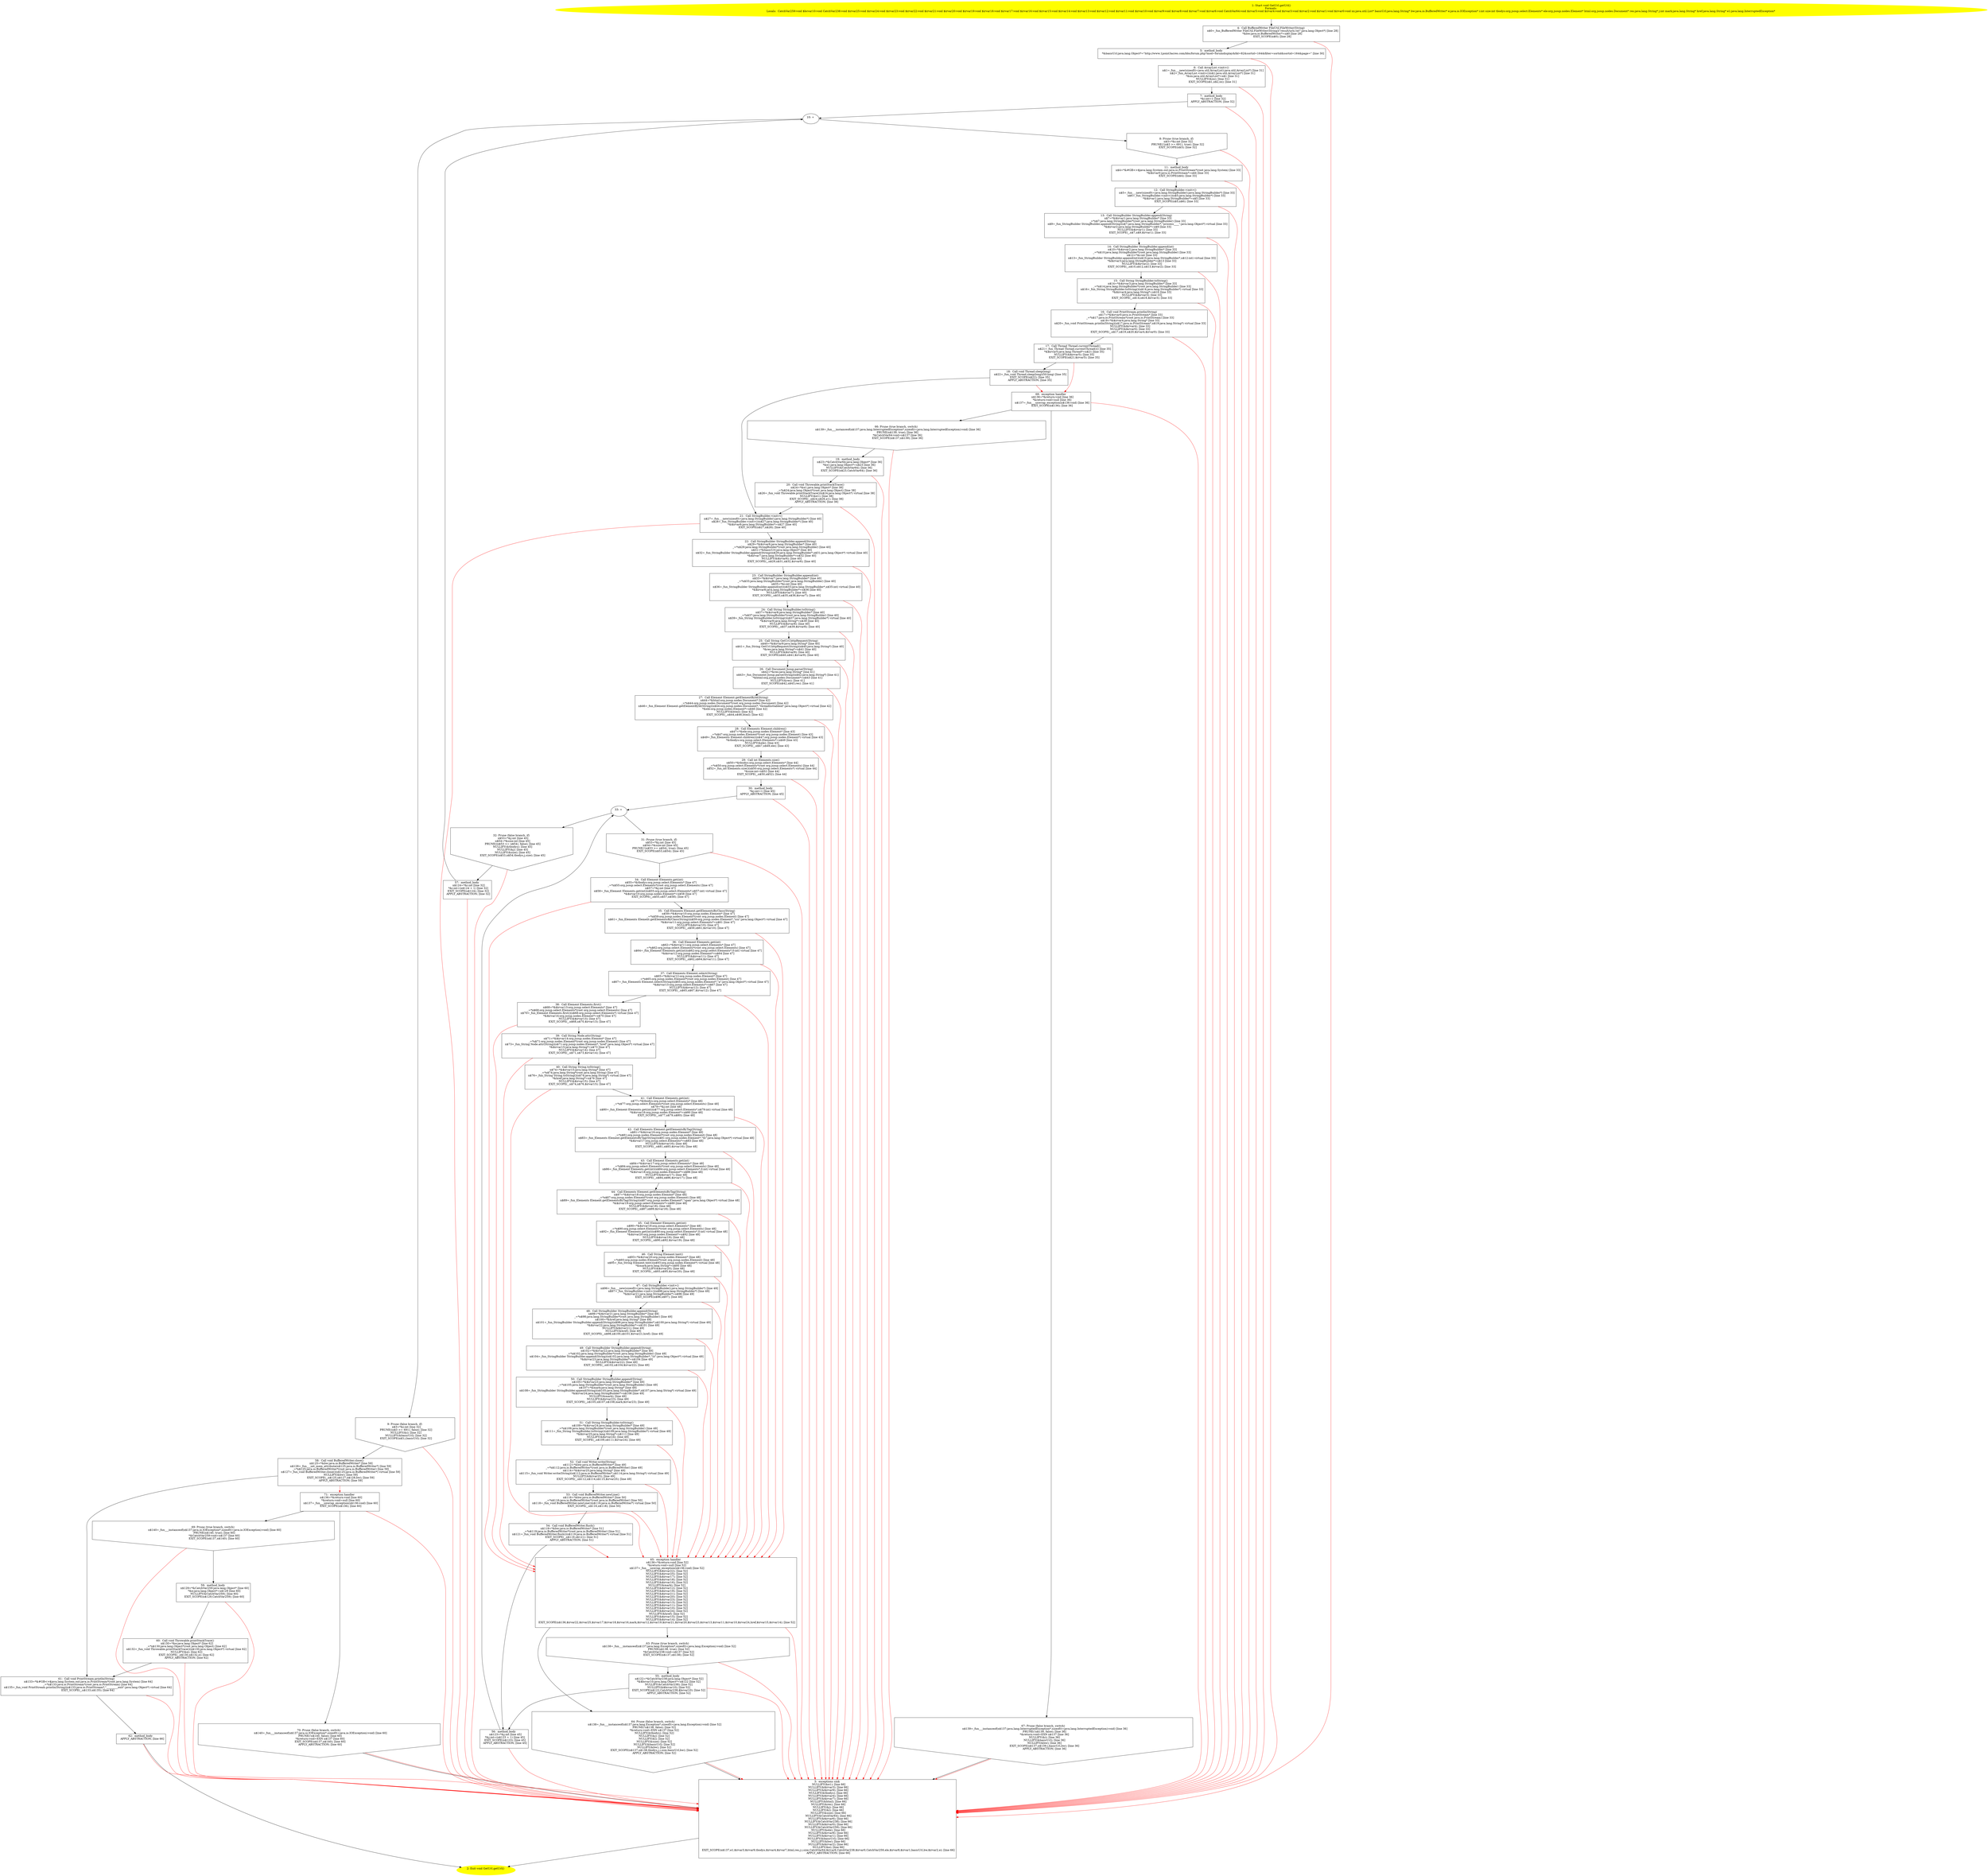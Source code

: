 /* @generated */
digraph cfg {
"com.dulishuo.yimusanfendi.offer.GetUrl.getUrl():void.4a9947da09e1de0d7b6193575710cdae_1" [label="1: Start void GetUrl.getUrl()\nFormals: \nLocals:  CatchVar259:void $bcvar10:void CatchVar238:void $irvar25:void $irvar24:void $irvar23:void $irvar22:void $irvar21:void $irvar20:void $irvar19:void $irvar18:void $irvar17:void $irvar16:void $irvar15:void $irvar14:void $irvar13:void $irvar12:void $irvar11:void $irvar10:void $irvar9:void $irvar8:void $irvar7:void $irvar6:void CatchVar64:void $irvar5:void $irvar4:void $irvar3:void $irvar2:void $irvar1:void $irvar0:void xx:java.util.List* basicUrl:java.lang.String* bw:java.io.BufferedWriter* e:java.io.IOException* i:int size:int tbodys:org.jsoup.select.Elements* ele:org.jsoup.nodes.Element* html:org.jsoup.nodes.Document* res:java.lang.String* j:int mark:java.lang.String* href:java.lang.String* e1:java.lang.InterruptedException* \n  " color=yellow style=filled]
	

	 "com.dulishuo.yimusanfendi.offer.GetUrl.getUrl():void.4a9947da09e1de0d7b6193575710cdae_1" -> "com.dulishuo.yimusanfendi.offer.GetUrl.getUrl():void.4a9947da09e1de0d7b6193575710cdae_4" ;
"com.dulishuo.yimusanfendi.offer.GetUrl.getUrl():void.4a9947da09e1de0d7b6193575710cdae_2" [label="2: Exit void GetUrl.getUrl() \n  " color=yellow style=filled]
	

"com.dulishuo.yimusanfendi.offer.GetUrl.getUrl():void.4a9947da09e1de0d7b6193575710cdae_3" [label="3:  exceptions sink \n   NULLIFY(&e1); [line 66]\n  NULLIFY(&$irvar3); [line 66]\n  NULLIFY(&$irvar9); [line 66]\n  NULLIFY(&tbodys); [line 66]\n  NULLIFY(&$irvar4); [line 66]\n  NULLIFY(&$irvar7); [line 66]\n  NULLIFY(&html); [line 66]\n  NULLIFY(&res); [line 66]\n  NULLIFY(&j); [line 66]\n  NULLIFY(&i); [line 66]\n  NULLIFY(&size); [line 66]\n  NULLIFY(&CatchVar64); [line 66]\n  NULLIFY(&$irvar6); [line 66]\n  NULLIFY(&CatchVar238); [line 66]\n  NULLIFY(&$irvar0); [line 66]\n  NULLIFY(&CatchVar259); [line 66]\n  NULLIFY(&ele); [line 66]\n  NULLIFY(&$irvar8); [line 66]\n  NULLIFY(&$irvar1); [line 66]\n  NULLIFY(&basicUrl); [line 66]\n  NULLIFY(&bw); [line 66]\n  NULLIFY(&$irvar2); [line 66]\n  NULLIFY(&e); [line 66]\n  EXIT_SCOPE(n$137,e1,$irvar3,$irvar9,tbodys,$irvar4,$irvar7,html,res,j,i,size,CatchVar64,$irvar6,CatchVar238,$irvar0,CatchVar259,ele,$irvar8,$irvar1,basicUrl,bw,$irvar2,e); [line 66]\n  APPLY_ABSTRACTION; [line 66]\n " shape="box"]
	

	 "com.dulishuo.yimusanfendi.offer.GetUrl.getUrl():void.4a9947da09e1de0d7b6193575710cdae_3" -> "com.dulishuo.yimusanfendi.offer.GetUrl.getUrl():void.4a9947da09e1de0d7b6193575710cdae_2" ;
"com.dulishuo.yimusanfendi.offer.GetUrl.getUrl():void.4a9947da09e1de0d7b6193575710cdae_4" [label="4:  Call BufferedWriter FileUtil.FileWriter(String) \n   n$0=_fun_BufferedWriter FileUtil.FileWriter(String)(\"result/urls.txt\":java.lang.Object*) [line 28]\n  *&bw:java.io.BufferedWriter*=n$0 [line 28]\n  EXIT_SCOPE(n$0); [line 28]\n " shape="box"]
	

	 "com.dulishuo.yimusanfendi.offer.GetUrl.getUrl():void.4a9947da09e1de0d7b6193575710cdae_4" -> "com.dulishuo.yimusanfendi.offer.GetUrl.getUrl():void.4a9947da09e1de0d7b6193575710cdae_5" ;
	 "com.dulishuo.yimusanfendi.offer.GetUrl.getUrl():void.4a9947da09e1de0d7b6193575710cdae_4" -> "com.dulishuo.yimusanfendi.offer.GetUrl.getUrl():void.4a9947da09e1de0d7b6193575710cdae_3" [color="red" ];
"com.dulishuo.yimusanfendi.offer.GetUrl.getUrl():void.4a9947da09e1de0d7b6193575710cdae_5" [label="5:  method_body \n   *&basicUrl:java.lang.Object*=\"http://www.1point3acres.com/bbs/forum.php?mod=forumdisplay&fid=82&sortid=164&filter=sortid&sortid=164&page=\" [line 30]\n " shape="box"]
	

	 "com.dulishuo.yimusanfendi.offer.GetUrl.getUrl():void.4a9947da09e1de0d7b6193575710cdae_5" -> "com.dulishuo.yimusanfendi.offer.GetUrl.getUrl():void.4a9947da09e1de0d7b6193575710cdae_6" ;
	 "com.dulishuo.yimusanfendi.offer.GetUrl.getUrl():void.4a9947da09e1de0d7b6193575710cdae_5" -> "com.dulishuo.yimusanfendi.offer.GetUrl.getUrl():void.4a9947da09e1de0d7b6193575710cdae_3" [color="red" ];
"com.dulishuo.yimusanfendi.offer.GetUrl.getUrl():void.4a9947da09e1de0d7b6193575710cdae_6" [label="6:  Call ArrayList.<init>() \n   n$1=_fun___new(sizeof(t=java.util.ArrayList):java.util.ArrayList*) [line 31]\n  n$2=_fun_ArrayList.<init>()(n$1:java.util.ArrayList*) [line 31]\n  *&xx:java.util.ArrayList*=n$1 [line 31]\n  NULLIFY(&xx); [line 31]\n  EXIT_SCOPE(n$1,n$2,xx); [line 31]\n " shape="box"]
	

	 "com.dulishuo.yimusanfendi.offer.GetUrl.getUrl():void.4a9947da09e1de0d7b6193575710cdae_6" -> "com.dulishuo.yimusanfendi.offer.GetUrl.getUrl():void.4a9947da09e1de0d7b6193575710cdae_7" ;
	 "com.dulishuo.yimusanfendi.offer.GetUrl.getUrl():void.4a9947da09e1de0d7b6193575710cdae_6" -> "com.dulishuo.yimusanfendi.offer.GetUrl.getUrl():void.4a9947da09e1de0d7b6193575710cdae_3" [color="red" ];
"com.dulishuo.yimusanfendi.offer.GetUrl.getUrl():void.4a9947da09e1de0d7b6193575710cdae_7" [label="7:  method_body \n   *&i:int=1 [line 32]\n  APPLY_ABSTRACTION; [line 32]\n " shape="box"]
	

	 "com.dulishuo.yimusanfendi.offer.GetUrl.getUrl():void.4a9947da09e1de0d7b6193575710cdae_7" -> "com.dulishuo.yimusanfendi.offer.GetUrl.getUrl():void.4a9947da09e1de0d7b6193575710cdae_10" ;
	 "com.dulishuo.yimusanfendi.offer.GetUrl.getUrl():void.4a9947da09e1de0d7b6193575710cdae_7" -> "com.dulishuo.yimusanfendi.offer.GetUrl.getUrl():void.4a9947da09e1de0d7b6193575710cdae_3" [color="red" ];
"com.dulishuo.yimusanfendi.offer.GetUrl.getUrl():void.4a9947da09e1de0d7b6193575710cdae_8" [label="8: Prune (true branch, if) \n   n$3=*&i:int [line 32]\n  PRUNE(!(n$3 >= 691), true); [line 32]\n  EXIT_SCOPE(n$3); [line 32]\n " shape="invhouse"]
	

	 "com.dulishuo.yimusanfendi.offer.GetUrl.getUrl():void.4a9947da09e1de0d7b6193575710cdae_8" -> "com.dulishuo.yimusanfendi.offer.GetUrl.getUrl():void.4a9947da09e1de0d7b6193575710cdae_11" ;
	 "com.dulishuo.yimusanfendi.offer.GetUrl.getUrl():void.4a9947da09e1de0d7b6193575710cdae_8" -> "com.dulishuo.yimusanfendi.offer.GetUrl.getUrl():void.4a9947da09e1de0d7b6193575710cdae_3" [color="red" ];
"com.dulishuo.yimusanfendi.offer.GetUrl.getUrl():void.4a9947da09e1de0d7b6193575710cdae_9" [label="9: Prune (false branch, if) \n   n$3=*&i:int [line 32]\n  PRUNE((n$3 >= 691), false); [line 32]\n  NULLIFY(&i); [line 32]\n  NULLIFY(&basicUrl); [line 32]\n  EXIT_SCOPE(n$3,i,basicUrl); [line 32]\n " shape="invhouse"]
	

	 "com.dulishuo.yimusanfendi.offer.GetUrl.getUrl():void.4a9947da09e1de0d7b6193575710cdae_9" -> "com.dulishuo.yimusanfendi.offer.GetUrl.getUrl():void.4a9947da09e1de0d7b6193575710cdae_58" ;
	 "com.dulishuo.yimusanfendi.offer.GetUrl.getUrl():void.4a9947da09e1de0d7b6193575710cdae_9" -> "com.dulishuo.yimusanfendi.offer.GetUrl.getUrl():void.4a9947da09e1de0d7b6193575710cdae_3" [color="red" ];
"com.dulishuo.yimusanfendi.offer.GetUrl.getUrl():void.4a9947da09e1de0d7b6193575710cdae_10" [label="10: + \n  " ]
	

	 "com.dulishuo.yimusanfendi.offer.GetUrl.getUrl():void.4a9947da09e1de0d7b6193575710cdae_10" -> "com.dulishuo.yimusanfendi.offer.GetUrl.getUrl():void.4a9947da09e1de0d7b6193575710cdae_8" ;
	 "com.dulishuo.yimusanfendi.offer.GetUrl.getUrl():void.4a9947da09e1de0d7b6193575710cdae_10" -> "com.dulishuo.yimusanfendi.offer.GetUrl.getUrl():void.4a9947da09e1de0d7b6193575710cdae_9" ;
"com.dulishuo.yimusanfendi.offer.GetUrl.getUrl():void.4a9947da09e1de0d7b6193575710cdae_11" [label="11:  method_body \n   n$4=*&#GB<>$java.lang.System.out:java.io.PrintStream*(root java.lang.System) [line 33]\n  *&$irvar0:java.io.PrintStream*=n$4 [line 33]\n  EXIT_SCOPE(n$4); [line 33]\n " shape="box"]
	

	 "com.dulishuo.yimusanfendi.offer.GetUrl.getUrl():void.4a9947da09e1de0d7b6193575710cdae_11" -> "com.dulishuo.yimusanfendi.offer.GetUrl.getUrl():void.4a9947da09e1de0d7b6193575710cdae_12" ;
	 "com.dulishuo.yimusanfendi.offer.GetUrl.getUrl():void.4a9947da09e1de0d7b6193575710cdae_11" -> "com.dulishuo.yimusanfendi.offer.GetUrl.getUrl():void.4a9947da09e1de0d7b6193575710cdae_3" [color="red" ];
"com.dulishuo.yimusanfendi.offer.GetUrl.getUrl():void.4a9947da09e1de0d7b6193575710cdae_12" [label="12:  Call StringBuilder.<init>() \n   n$5=_fun___new(sizeof(t=java.lang.StringBuilder):java.lang.StringBuilder*) [line 33]\n  n$6=_fun_StringBuilder.<init>()(n$5:java.lang.StringBuilder*) [line 33]\n  *&$irvar1:java.lang.StringBuilder*=n$5 [line 33]\n  EXIT_SCOPE(n$5,n$6); [line 33]\n " shape="box"]
	

	 "com.dulishuo.yimusanfendi.offer.GetUrl.getUrl():void.4a9947da09e1de0d7b6193575710cdae_12" -> "com.dulishuo.yimusanfendi.offer.GetUrl.getUrl():void.4a9947da09e1de0d7b6193575710cdae_13" ;
	 "com.dulishuo.yimusanfendi.offer.GetUrl.getUrl():void.4a9947da09e1de0d7b6193575710cdae_12" -> "com.dulishuo.yimusanfendi.offer.GetUrl.getUrl():void.4a9947da09e1de0d7b6193575710cdae_3" [color="red" ];
"com.dulishuo.yimusanfendi.offer.GetUrl.getUrl():void.4a9947da09e1de0d7b6193575710cdae_13" [label="13:  Call StringBuilder StringBuilder.append(String) \n   n$7=*&$irvar1:java.lang.StringBuilder* [line 33]\n  _=*n$7:java.lang.StringBuilder*(root java.lang.StringBuilder) [line 33]\n  n$9=_fun_StringBuilder StringBuilder.append(String)(n$7:java.lang.StringBuilder*,\"process____\":java.lang.Object*) virtual [line 33]\n  *&$irvar2:java.lang.StringBuilder*=n$9 [line 33]\n  NULLIFY(&$irvar1); [line 33]\n  EXIT_SCOPE(_,n$7,n$9,$irvar1); [line 33]\n " shape="box"]
	

	 "com.dulishuo.yimusanfendi.offer.GetUrl.getUrl():void.4a9947da09e1de0d7b6193575710cdae_13" -> "com.dulishuo.yimusanfendi.offer.GetUrl.getUrl():void.4a9947da09e1de0d7b6193575710cdae_14" ;
	 "com.dulishuo.yimusanfendi.offer.GetUrl.getUrl():void.4a9947da09e1de0d7b6193575710cdae_13" -> "com.dulishuo.yimusanfendi.offer.GetUrl.getUrl():void.4a9947da09e1de0d7b6193575710cdae_3" [color="red" ];
"com.dulishuo.yimusanfendi.offer.GetUrl.getUrl():void.4a9947da09e1de0d7b6193575710cdae_14" [label="14:  Call StringBuilder StringBuilder.append(int) \n   n$10=*&$irvar2:java.lang.StringBuilder* [line 33]\n  _=*n$10:java.lang.StringBuilder*(root java.lang.StringBuilder) [line 33]\n  n$12=*&i:int [line 33]\n  n$13=_fun_StringBuilder StringBuilder.append(int)(n$10:java.lang.StringBuilder*,n$12:int) virtual [line 33]\n  *&$irvar3:java.lang.StringBuilder*=n$13 [line 33]\n  NULLIFY(&$irvar2); [line 33]\n  EXIT_SCOPE(_,n$10,n$12,n$13,$irvar2); [line 33]\n " shape="box"]
	

	 "com.dulishuo.yimusanfendi.offer.GetUrl.getUrl():void.4a9947da09e1de0d7b6193575710cdae_14" -> "com.dulishuo.yimusanfendi.offer.GetUrl.getUrl():void.4a9947da09e1de0d7b6193575710cdae_15" ;
	 "com.dulishuo.yimusanfendi.offer.GetUrl.getUrl():void.4a9947da09e1de0d7b6193575710cdae_14" -> "com.dulishuo.yimusanfendi.offer.GetUrl.getUrl():void.4a9947da09e1de0d7b6193575710cdae_3" [color="red" ];
"com.dulishuo.yimusanfendi.offer.GetUrl.getUrl():void.4a9947da09e1de0d7b6193575710cdae_15" [label="15:  Call String StringBuilder.toString() \n   n$14=*&$irvar3:java.lang.StringBuilder* [line 33]\n  _=*n$14:java.lang.StringBuilder*(root java.lang.StringBuilder) [line 33]\n  n$16=_fun_String StringBuilder.toString()(n$14:java.lang.StringBuilder*) virtual [line 33]\n  *&$irvar4:java.lang.String*=n$16 [line 33]\n  NULLIFY(&$irvar3); [line 33]\n  EXIT_SCOPE(_,n$14,n$16,$irvar3); [line 33]\n " shape="box"]
	

	 "com.dulishuo.yimusanfendi.offer.GetUrl.getUrl():void.4a9947da09e1de0d7b6193575710cdae_15" -> "com.dulishuo.yimusanfendi.offer.GetUrl.getUrl():void.4a9947da09e1de0d7b6193575710cdae_16" ;
	 "com.dulishuo.yimusanfendi.offer.GetUrl.getUrl():void.4a9947da09e1de0d7b6193575710cdae_15" -> "com.dulishuo.yimusanfendi.offer.GetUrl.getUrl():void.4a9947da09e1de0d7b6193575710cdae_3" [color="red" ];
"com.dulishuo.yimusanfendi.offer.GetUrl.getUrl():void.4a9947da09e1de0d7b6193575710cdae_16" [label="16:  Call void PrintStream.println(String) \n   n$17=*&$irvar0:java.io.PrintStream* [line 33]\n  _=*n$17:java.io.PrintStream*(root java.io.PrintStream) [line 33]\n  n$19=*&$irvar4:java.lang.String* [line 33]\n  n$20=_fun_void PrintStream.println(String)(n$17:java.io.PrintStream*,n$19:java.lang.String*) virtual [line 33]\n  NULLIFY(&$irvar4); [line 33]\n  NULLIFY(&$irvar0); [line 33]\n  EXIT_SCOPE(_,n$17,n$19,n$20,$irvar4,$irvar0); [line 33]\n " shape="box"]
	

	 "com.dulishuo.yimusanfendi.offer.GetUrl.getUrl():void.4a9947da09e1de0d7b6193575710cdae_16" -> "com.dulishuo.yimusanfendi.offer.GetUrl.getUrl():void.4a9947da09e1de0d7b6193575710cdae_17" ;
	 "com.dulishuo.yimusanfendi.offer.GetUrl.getUrl():void.4a9947da09e1de0d7b6193575710cdae_16" -> "com.dulishuo.yimusanfendi.offer.GetUrl.getUrl():void.4a9947da09e1de0d7b6193575710cdae_3" [color="red" ];
"com.dulishuo.yimusanfendi.offer.GetUrl.getUrl():void.4a9947da09e1de0d7b6193575710cdae_17" [label="17:  Call Thread Thread.currentThread() \n   n$21=_fun_Thread Thread.currentThread()() [line 35]\n  *&$irvar5:java.lang.Thread*=n$21 [line 35]\n  NULLIFY(&$irvar5); [line 35]\n  EXIT_SCOPE(n$21,$irvar5); [line 35]\n " shape="box"]
	

	 "com.dulishuo.yimusanfendi.offer.GetUrl.getUrl():void.4a9947da09e1de0d7b6193575710cdae_17" -> "com.dulishuo.yimusanfendi.offer.GetUrl.getUrl():void.4a9947da09e1de0d7b6193575710cdae_18" ;
	 "com.dulishuo.yimusanfendi.offer.GetUrl.getUrl():void.4a9947da09e1de0d7b6193575710cdae_17" -> "com.dulishuo.yimusanfendi.offer.GetUrl.getUrl():void.4a9947da09e1de0d7b6193575710cdae_68" [color="red" ];
"com.dulishuo.yimusanfendi.offer.GetUrl.getUrl():void.4a9947da09e1de0d7b6193575710cdae_18" [label="18:  Call void Thread.sleep(long) \n   n$22=_fun_void Thread.sleep(long)(50:long) [line 35]\n  EXIT_SCOPE(n$22); [line 35]\n  APPLY_ABSTRACTION; [line 35]\n " shape="box"]
	

	 "com.dulishuo.yimusanfendi.offer.GetUrl.getUrl():void.4a9947da09e1de0d7b6193575710cdae_18" -> "com.dulishuo.yimusanfendi.offer.GetUrl.getUrl():void.4a9947da09e1de0d7b6193575710cdae_21" ;
	 "com.dulishuo.yimusanfendi.offer.GetUrl.getUrl():void.4a9947da09e1de0d7b6193575710cdae_18" -> "com.dulishuo.yimusanfendi.offer.GetUrl.getUrl():void.4a9947da09e1de0d7b6193575710cdae_68" [color="red" ];
"com.dulishuo.yimusanfendi.offer.GetUrl.getUrl():void.4a9947da09e1de0d7b6193575710cdae_19" [label="19:  method_body \n   n$23=*&CatchVar64:java.lang.Object* [line 36]\n  *&e1:java.lang.Object*=n$23 [line 36]\n  NULLIFY(&CatchVar64); [line 36]\n  EXIT_SCOPE(n$23,CatchVar64); [line 36]\n " shape="box"]
	

	 "com.dulishuo.yimusanfendi.offer.GetUrl.getUrl():void.4a9947da09e1de0d7b6193575710cdae_19" -> "com.dulishuo.yimusanfendi.offer.GetUrl.getUrl():void.4a9947da09e1de0d7b6193575710cdae_20" ;
	 "com.dulishuo.yimusanfendi.offer.GetUrl.getUrl():void.4a9947da09e1de0d7b6193575710cdae_19" -> "com.dulishuo.yimusanfendi.offer.GetUrl.getUrl():void.4a9947da09e1de0d7b6193575710cdae_3" [color="red" ];
"com.dulishuo.yimusanfendi.offer.GetUrl.getUrl():void.4a9947da09e1de0d7b6193575710cdae_20" [label="20:  Call void Throwable.printStackTrace() \n   n$24=*&e1:java.lang.Object* [line 38]\n  _=*n$24:java.lang.Object*(root java.lang.Object) [line 38]\n  n$26=_fun_void Throwable.printStackTrace()(n$24:java.lang.Object*) virtual [line 38]\n  NULLIFY(&e1); [line 38]\n  EXIT_SCOPE(_,n$24,n$26,e1); [line 38]\n  APPLY_ABSTRACTION; [line 38]\n " shape="box"]
	

	 "com.dulishuo.yimusanfendi.offer.GetUrl.getUrl():void.4a9947da09e1de0d7b6193575710cdae_20" -> "com.dulishuo.yimusanfendi.offer.GetUrl.getUrl():void.4a9947da09e1de0d7b6193575710cdae_21" ;
	 "com.dulishuo.yimusanfendi.offer.GetUrl.getUrl():void.4a9947da09e1de0d7b6193575710cdae_20" -> "com.dulishuo.yimusanfendi.offer.GetUrl.getUrl():void.4a9947da09e1de0d7b6193575710cdae_3" [color="red" ];
"com.dulishuo.yimusanfendi.offer.GetUrl.getUrl():void.4a9947da09e1de0d7b6193575710cdae_21" [label="21:  Call StringBuilder.<init>() \n   n$27=_fun___new(sizeof(t=java.lang.StringBuilder):java.lang.StringBuilder*) [line 40]\n  n$28=_fun_StringBuilder.<init>()(n$27:java.lang.StringBuilder*) [line 40]\n  *&$irvar6:java.lang.StringBuilder*=n$27 [line 40]\n  EXIT_SCOPE(n$27,n$28); [line 40]\n " shape="box"]
	

	 "com.dulishuo.yimusanfendi.offer.GetUrl.getUrl():void.4a9947da09e1de0d7b6193575710cdae_21" -> "com.dulishuo.yimusanfendi.offer.GetUrl.getUrl():void.4a9947da09e1de0d7b6193575710cdae_22" ;
	 "com.dulishuo.yimusanfendi.offer.GetUrl.getUrl():void.4a9947da09e1de0d7b6193575710cdae_21" -> "com.dulishuo.yimusanfendi.offer.GetUrl.getUrl():void.4a9947da09e1de0d7b6193575710cdae_3" [color="red" ];
"com.dulishuo.yimusanfendi.offer.GetUrl.getUrl():void.4a9947da09e1de0d7b6193575710cdae_22" [label="22:  Call StringBuilder StringBuilder.append(String) \n   n$29=*&$irvar6:java.lang.StringBuilder* [line 40]\n  _=*n$29:java.lang.StringBuilder*(root java.lang.StringBuilder) [line 40]\n  n$31=*&basicUrl:java.lang.Object* [line 40]\n  n$32=_fun_StringBuilder StringBuilder.append(String)(n$29:java.lang.StringBuilder*,n$31:java.lang.Object*) virtual [line 40]\n  *&$irvar7:java.lang.StringBuilder*=n$32 [line 40]\n  NULLIFY(&$irvar6); [line 40]\n  EXIT_SCOPE(_,n$29,n$31,n$32,$irvar6); [line 40]\n " shape="box"]
	

	 "com.dulishuo.yimusanfendi.offer.GetUrl.getUrl():void.4a9947da09e1de0d7b6193575710cdae_22" -> "com.dulishuo.yimusanfendi.offer.GetUrl.getUrl():void.4a9947da09e1de0d7b6193575710cdae_23" ;
	 "com.dulishuo.yimusanfendi.offer.GetUrl.getUrl():void.4a9947da09e1de0d7b6193575710cdae_22" -> "com.dulishuo.yimusanfendi.offer.GetUrl.getUrl():void.4a9947da09e1de0d7b6193575710cdae_3" [color="red" ];
"com.dulishuo.yimusanfendi.offer.GetUrl.getUrl():void.4a9947da09e1de0d7b6193575710cdae_23" [label="23:  Call StringBuilder StringBuilder.append(int) \n   n$33=*&$irvar7:java.lang.StringBuilder* [line 40]\n  _=*n$33:java.lang.StringBuilder*(root java.lang.StringBuilder) [line 40]\n  n$35=*&i:int [line 40]\n  n$36=_fun_StringBuilder StringBuilder.append(int)(n$33:java.lang.StringBuilder*,n$35:int) virtual [line 40]\n  *&$irvar8:java.lang.StringBuilder*=n$36 [line 40]\n  NULLIFY(&$irvar7); [line 40]\n  EXIT_SCOPE(_,n$33,n$35,n$36,$irvar7); [line 40]\n " shape="box"]
	

	 "com.dulishuo.yimusanfendi.offer.GetUrl.getUrl():void.4a9947da09e1de0d7b6193575710cdae_23" -> "com.dulishuo.yimusanfendi.offer.GetUrl.getUrl():void.4a9947da09e1de0d7b6193575710cdae_24" ;
	 "com.dulishuo.yimusanfendi.offer.GetUrl.getUrl():void.4a9947da09e1de0d7b6193575710cdae_23" -> "com.dulishuo.yimusanfendi.offer.GetUrl.getUrl():void.4a9947da09e1de0d7b6193575710cdae_3" [color="red" ];
"com.dulishuo.yimusanfendi.offer.GetUrl.getUrl():void.4a9947da09e1de0d7b6193575710cdae_24" [label="24:  Call String StringBuilder.toString() \n   n$37=*&$irvar8:java.lang.StringBuilder* [line 40]\n  _=*n$37:java.lang.StringBuilder*(root java.lang.StringBuilder) [line 40]\n  n$39=_fun_String StringBuilder.toString()(n$37:java.lang.StringBuilder*) virtual [line 40]\n  *&$irvar9:java.lang.String*=n$39 [line 40]\n  NULLIFY(&$irvar8); [line 40]\n  EXIT_SCOPE(_,n$37,n$39,$irvar8); [line 40]\n " shape="box"]
	

	 "com.dulishuo.yimusanfendi.offer.GetUrl.getUrl():void.4a9947da09e1de0d7b6193575710cdae_24" -> "com.dulishuo.yimusanfendi.offer.GetUrl.getUrl():void.4a9947da09e1de0d7b6193575710cdae_25" ;
	 "com.dulishuo.yimusanfendi.offer.GetUrl.getUrl():void.4a9947da09e1de0d7b6193575710cdae_24" -> "com.dulishuo.yimusanfendi.offer.GetUrl.getUrl():void.4a9947da09e1de0d7b6193575710cdae_3" [color="red" ];
"com.dulishuo.yimusanfendi.offer.GetUrl.getUrl():void.4a9947da09e1de0d7b6193575710cdae_25" [label="25:  Call String GetUrl.httpRequest(String) \n   n$40=*&$irvar9:java.lang.String* [line 40]\n  n$41=_fun_String GetUrl.httpRequest(String)(n$40:java.lang.String*) [line 40]\n  *&res:java.lang.String*=n$41 [line 40]\n  NULLIFY(&$irvar9); [line 40]\n  EXIT_SCOPE(n$40,n$41,$irvar9); [line 40]\n " shape="box"]
	

	 "com.dulishuo.yimusanfendi.offer.GetUrl.getUrl():void.4a9947da09e1de0d7b6193575710cdae_25" -> "com.dulishuo.yimusanfendi.offer.GetUrl.getUrl():void.4a9947da09e1de0d7b6193575710cdae_26" ;
	 "com.dulishuo.yimusanfendi.offer.GetUrl.getUrl():void.4a9947da09e1de0d7b6193575710cdae_25" -> "com.dulishuo.yimusanfendi.offer.GetUrl.getUrl():void.4a9947da09e1de0d7b6193575710cdae_3" [color="red" ];
"com.dulishuo.yimusanfendi.offer.GetUrl.getUrl():void.4a9947da09e1de0d7b6193575710cdae_26" [label="26:  Call Document Jsoup.parse(String) \n   n$42=*&res:java.lang.String* [line 41]\n  n$43=_fun_Document Jsoup.parse(String)(n$42:java.lang.String*) [line 41]\n  *&html:org.jsoup.nodes.Document*=n$43 [line 41]\n  NULLIFY(&res); [line 41]\n  EXIT_SCOPE(n$42,n$43,res); [line 41]\n " shape="box"]
	

	 "com.dulishuo.yimusanfendi.offer.GetUrl.getUrl():void.4a9947da09e1de0d7b6193575710cdae_26" -> "com.dulishuo.yimusanfendi.offer.GetUrl.getUrl():void.4a9947da09e1de0d7b6193575710cdae_27" ;
	 "com.dulishuo.yimusanfendi.offer.GetUrl.getUrl():void.4a9947da09e1de0d7b6193575710cdae_26" -> "com.dulishuo.yimusanfendi.offer.GetUrl.getUrl():void.4a9947da09e1de0d7b6193575710cdae_3" [color="red" ];
"com.dulishuo.yimusanfendi.offer.GetUrl.getUrl():void.4a9947da09e1de0d7b6193575710cdae_27" [label="27:  Call Element Element.getElementById(String) \n   n$44=*&html:org.jsoup.nodes.Document* [line 42]\n  _=*n$44:org.jsoup.nodes.Document*(root org.jsoup.nodes.Document) [line 42]\n  n$46=_fun_Element Element.getElementById(String)(n$44:org.jsoup.nodes.Document*,\"threadlisttableid\":java.lang.Object*) virtual [line 42]\n  *&ele:org.jsoup.nodes.Element*=n$46 [line 42]\n  NULLIFY(&html); [line 42]\n  EXIT_SCOPE(_,n$44,n$46,html); [line 42]\n " shape="box"]
	

	 "com.dulishuo.yimusanfendi.offer.GetUrl.getUrl():void.4a9947da09e1de0d7b6193575710cdae_27" -> "com.dulishuo.yimusanfendi.offer.GetUrl.getUrl():void.4a9947da09e1de0d7b6193575710cdae_28" ;
	 "com.dulishuo.yimusanfendi.offer.GetUrl.getUrl():void.4a9947da09e1de0d7b6193575710cdae_27" -> "com.dulishuo.yimusanfendi.offer.GetUrl.getUrl():void.4a9947da09e1de0d7b6193575710cdae_3" [color="red" ];
"com.dulishuo.yimusanfendi.offer.GetUrl.getUrl():void.4a9947da09e1de0d7b6193575710cdae_28" [label="28:  Call Elements Element.children() \n   n$47=*&ele:org.jsoup.nodes.Element* [line 43]\n  _=*n$47:org.jsoup.nodes.Element*(root org.jsoup.nodes.Element) [line 43]\n  n$49=_fun_Elements Element.children()(n$47:org.jsoup.nodes.Element*) virtual [line 43]\n  *&tbodys:org.jsoup.select.Elements*=n$49 [line 43]\n  NULLIFY(&ele); [line 43]\n  EXIT_SCOPE(_,n$47,n$49,ele); [line 43]\n " shape="box"]
	

	 "com.dulishuo.yimusanfendi.offer.GetUrl.getUrl():void.4a9947da09e1de0d7b6193575710cdae_28" -> "com.dulishuo.yimusanfendi.offer.GetUrl.getUrl():void.4a9947da09e1de0d7b6193575710cdae_29" ;
	 "com.dulishuo.yimusanfendi.offer.GetUrl.getUrl():void.4a9947da09e1de0d7b6193575710cdae_28" -> "com.dulishuo.yimusanfendi.offer.GetUrl.getUrl():void.4a9947da09e1de0d7b6193575710cdae_3" [color="red" ];
"com.dulishuo.yimusanfendi.offer.GetUrl.getUrl():void.4a9947da09e1de0d7b6193575710cdae_29" [label="29:  Call int Elements.size() \n   n$50=*&tbodys:org.jsoup.select.Elements* [line 44]\n  _=*n$50:org.jsoup.select.Elements*(root org.jsoup.select.Elements) [line 44]\n  n$52=_fun_int Elements.size()(n$50:org.jsoup.select.Elements*) virtual [line 44]\n  *&size:int=n$52 [line 44]\n  EXIT_SCOPE(_,n$50,n$52); [line 44]\n " shape="box"]
	

	 "com.dulishuo.yimusanfendi.offer.GetUrl.getUrl():void.4a9947da09e1de0d7b6193575710cdae_29" -> "com.dulishuo.yimusanfendi.offer.GetUrl.getUrl():void.4a9947da09e1de0d7b6193575710cdae_30" ;
	 "com.dulishuo.yimusanfendi.offer.GetUrl.getUrl():void.4a9947da09e1de0d7b6193575710cdae_29" -> "com.dulishuo.yimusanfendi.offer.GetUrl.getUrl():void.4a9947da09e1de0d7b6193575710cdae_3" [color="red" ];
"com.dulishuo.yimusanfendi.offer.GetUrl.getUrl():void.4a9947da09e1de0d7b6193575710cdae_30" [label="30:  method_body \n   *&j:int=1 [line 45]\n  APPLY_ABSTRACTION; [line 45]\n " shape="box"]
	

	 "com.dulishuo.yimusanfendi.offer.GetUrl.getUrl():void.4a9947da09e1de0d7b6193575710cdae_30" -> "com.dulishuo.yimusanfendi.offer.GetUrl.getUrl():void.4a9947da09e1de0d7b6193575710cdae_33" ;
	 "com.dulishuo.yimusanfendi.offer.GetUrl.getUrl():void.4a9947da09e1de0d7b6193575710cdae_30" -> "com.dulishuo.yimusanfendi.offer.GetUrl.getUrl():void.4a9947da09e1de0d7b6193575710cdae_3" [color="red" ];
"com.dulishuo.yimusanfendi.offer.GetUrl.getUrl():void.4a9947da09e1de0d7b6193575710cdae_31" [label="31: Prune (true branch, if) \n   n$53=*&j:int [line 45]\n  n$54=*&size:int [line 45]\n  PRUNE(!(n$53 >= n$54), true); [line 45]\n  EXIT_SCOPE(n$53,n$54); [line 45]\n " shape="invhouse"]
	

	 "com.dulishuo.yimusanfendi.offer.GetUrl.getUrl():void.4a9947da09e1de0d7b6193575710cdae_31" -> "com.dulishuo.yimusanfendi.offer.GetUrl.getUrl():void.4a9947da09e1de0d7b6193575710cdae_34" ;
	 "com.dulishuo.yimusanfendi.offer.GetUrl.getUrl():void.4a9947da09e1de0d7b6193575710cdae_31" -> "com.dulishuo.yimusanfendi.offer.GetUrl.getUrl():void.4a9947da09e1de0d7b6193575710cdae_3" [color="red" ];
"com.dulishuo.yimusanfendi.offer.GetUrl.getUrl():void.4a9947da09e1de0d7b6193575710cdae_32" [label="32: Prune (false branch, if) \n   n$53=*&j:int [line 45]\n  n$54=*&size:int [line 45]\n  PRUNE((n$53 >= n$54), false); [line 45]\n  NULLIFY(&tbodys); [line 45]\n  NULLIFY(&j); [line 45]\n  NULLIFY(&size); [line 45]\n  EXIT_SCOPE(n$53,n$54,tbodys,j,size); [line 45]\n " shape="invhouse"]
	

	 "com.dulishuo.yimusanfendi.offer.GetUrl.getUrl():void.4a9947da09e1de0d7b6193575710cdae_32" -> "com.dulishuo.yimusanfendi.offer.GetUrl.getUrl():void.4a9947da09e1de0d7b6193575710cdae_57" ;
	 "com.dulishuo.yimusanfendi.offer.GetUrl.getUrl():void.4a9947da09e1de0d7b6193575710cdae_32" -> "com.dulishuo.yimusanfendi.offer.GetUrl.getUrl():void.4a9947da09e1de0d7b6193575710cdae_3" [color="red" ];
"com.dulishuo.yimusanfendi.offer.GetUrl.getUrl():void.4a9947da09e1de0d7b6193575710cdae_33" [label="33: + \n  " ]
	

	 "com.dulishuo.yimusanfendi.offer.GetUrl.getUrl():void.4a9947da09e1de0d7b6193575710cdae_33" -> "com.dulishuo.yimusanfendi.offer.GetUrl.getUrl():void.4a9947da09e1de0d7b6193575710cdae_31" ;
	 "com.dulishuo.yimusanfendi.offer.GetUrl.getUrl():void.4a9947da09e1de0d7b6193575710cdae_33" -> "com.dulishuo.yimusanfendi.offer.GetUrl.getUrl():void.4a9947da09e1de0d7b6193575710cdae_32" ;
"com.dulishuo.yimusanfendi.offer.GetUrl.getUrl():void.4a9947da09e1de0d7b6193575710cdae_34" [label="34:  Call Element Elements.get(int) \n   n$55=*&tbodys:org.jsoup.select.Elements* [line 47]\n  _=*n$55:org.jsoup.select.Elements*(root org.jsoup.select.Elements) [line 47]\n  n$57=*&j:int [line 47]\n  n$58=_fun_Element Elements.get(int)(n$55:org.jsoup.select.Elements*,n$57:int) virtual [line 47]\n  *&$irvar10:org.jsoup.nodes.Element*=n$58 [line 47]\n  EXIT_SCOPE(_,n$55,n$57,n$58); [line 47]\n " shape="box"]
	

	 "com.dulishuo.yimusanfendi.offer.GetUrl.getUrl():void.4a9947da09e1de0d7b6193575710cdae_34" -> "com.dulishuo.yimusanfendi.offer.GetUrl.getUrl():void.4a9947da09e1de0d7b6193575710cdae_35" ;
	 "com.dulishuo.yimusanfendi.offer.GetUrl.getUrl():void.4a9947da09e1de0d7b6193575710cdae_34" -> "com.dulishuo.yimusanfendi.offer.GetUrl.getUrl():void.4a9947da09e1de0d7b6193575710cdae_65" [color="red" ];
"com.dulishuo.yimusanfendi.offer.GetUrl.getUrl():void.4a9947da09e1de0d7b6193575710cdae_35" [label="35:  Call Elements Element.getElementsByClass(String) \n   n$59=*&$irvar10:org.jsoup.nodes.Element* [line 47]\n  _=*n$59:org.jsoup.nodes.Element*(root org.jsoup.nodes.Element) [line 47]\n  n$61=_fun_Elements Element.getElementsByClass(String)(n$59:org.jsoup.nodes.Element*,\"icn\":java.lang.Object*) virtual [line 47]\n  *&$irvar11:org.jsoup.select.Elements*=n$61 [line 47]\n  NULLIFY(&$irvar10); [line 47]\n  EXIT_SCOPE(_,n$59,n$61,$irvar10); [line 47]\n " shape="box"]
	

	 "com.dulishuo.yimusanfendi.offer.GetUrl.getUrl():void.4a9947da09e1de0d7b6193575710cdae_35" -> "com.dulishuo.yimusanfendi.offer.GetUrl.getUrl():void.4a9947da09e1de0d7b6193575710cdae_36" ;
	 "com.dulishuo.yimusanfendi.offer.GetUrl.getUrl():void.4a9947da09e1de0d7b6193575710cdae_35" -> "com.dulishuo.yimusanfendi.offer.GetUrl.getUrl():void.4a9947da09e1de0d7b6193575710cdae_65" [color="red" ];
"com.dulishuo.yimusanfendi.offer.GetUrl.getUrl():void.4a9947da09e1de0d7b6193575710cdae_36" [label="36:  Call Element Elements.get(int) \n   n$62=*&$irvar11:org.jsoup.select.Elements* [line 47]\n  _=*n$62:org.jsoup.select.Elements*(root org.jsoup.select.Elements) [line 47]\n  n$64=_fun_Element Elements.get(int)(n$62:org.jsoup.select.Elements*,0:int) virtual [line 47]\n  *&$irvar12:org.jsoup.nodes.Element*=n$64 [line 47]\n  NULLIFY(&$irvar11); [line 47]\n  EXIT_SCOPE(_,n$62,n$64,$irvar11); [line 47]\n " shape="box"]
	

	 "com.dulishuo.yimusanfendi.offer.GetUrl.getUrl():void.4a9947da09e1de0d7b6193575710cdae_36" -> "com.dulishuo.yimusanfendi.offer.GetUrl.getUrl():void.4a9947da09e1de0d7b6193575710cdae_37" ;
	 "com.dulishuo.yimusanfendi.offer.GetUrl.getUrl():void.4a9947da09e1de0d7b6193575710cdae_36" -> "com.dulishuo.yimusanfendi.offer.GetUrl.getUrl():void.4a9947da09e1de0d7b6193575710cdae_65" [color="red" ];
"com.dulishuo.yimusanfendi.offer.GetUrl.getUrl():void.4a9947da09e1de0d7b6193575710cdae_37" [label="37:  Call Elements Element.select(String) \n   n$65=*&$irvar12:org.jsoup.nodes.Element* [line 47]\n  _=*n$65:org.jsoup.nodes.Element*(root org.jsoup.nodes.Element) [line 47]\n  n$67=_fun_Elements Element.select(String)(n$65:org.jsoup.nodes.Element*,\"a\":java.lang.Object*) virtual [line 47]\n  *&$irvar13:org.jsoup.select.Elements*=n$67 [line 47]\n  NULLIFY(&$irvar12); [line 47]\n  EXIT_SCOPE(_,n$65,n$67,$irvar12); [line 47]\n " shape="box"]
	

	 "com.dulishuo.yimusanfendi.offer.GetUrl.getUrl():void.4a9947da09e1de0d7b6193575710cdae_37" -> "com.dulishuo.yimusanfendi.offer.GetUrl.getUrl():void.4a9947da09e1de0d7b6193575710cdae_38" ;
	 "com.dulishuo.yimusanfendi.offer.GetUrl.getUrl():void.4a9947da09e1de0d7b6193575710cdae_37" -> "com.dulishuo.yimusanfendi.offer.GetUrl.getUrl():void.4a9947da09e1de0d7b6193575710cdae_65" [color="red" ];
"com.dulishuo.yimusanfendi.offer.GetUrl.getUrl():void.4a9947da09e1de0d7b6193575710cdae_38" [label="38:  Call Element Elements.first() \n   n$68=*&$irvar13:org.jsoup.select.Elements* [line 47]\n  _=*n$68:org.jsoup.select.Elements*(root org.jsoup.select.Elements) [line 47]\n  n$70=_fun_Element Elements.first()(n$68:org.jsoup.select.Elements*) virtual [line 47]\n  *&$irvar14:org.jsoup.nodes.Element*=n$70 [line 47]\n  NULLIFY(&$irvar13); [line 47]\n  EXIT_SCOPE(_,n$68,n$70,$irvar13); [line 47]\n " shape="box"]
	

	 "com.dulishuo.yimusanfendi.offer.GetUrl.getUrl():void.4a9947da09e1de0d7b6193575710cdae_38" -> "com.dulishuo.yimusanfendi.offer.GetUrl.getUrl():void.4a9947da09e1de0d7b6193575710cdae_39" ;
	 "com.dulishuo.yimusanfendi.offer.GetUrl.getUrl():void.4a9947da09e1de0d7b6193575710cdae_38" -> "com.dulishuo.yimusanfendi.offer.GetUrl.getUrl():void.4a9947da09e1de0d7b6193575710cdae_65" [color="red" ];
"com.dulishuo.yimusanfendi.offer.GetUrl.getUrl():void.4a9947da09e1de0d7b6193575710cdae_39" [label="39:  Call String Node.attr(String) \n   n$71=*&$irvar14:org.jsoup.nodes.Element* [line 47]\n  _=*n$71:org.jsoup.nodes.Element*(root org.jsoup.nodes.Element) [line 47]\n  n$73=_fun_String Node.attr(String)(n$71:org.jsoup.nodes.Element*,\"href\":java.lang.Object*) virtual [line 47]\n  *&$irvar15:java.lang.String*=n$73 [line 47]\n  NULLIFY(&$irvar14); [line 47]\n  EXIT_SCOPE(_,n$71,n$73,$irvar14); [line 47]\n " shape="box"]
	

	 "com.dulishuo.yimusanfendi.offer.GetUrl.getUrl():void.4a9947da09e1de0d7b6193575710cdae_39" -> "com.dulishuo.yimusanfendi.offer.GetUrl.getUrl():void.4a9947da09e1de0d7b6193575710cdae_40" ;
	 "com.dulishuo.yimusanfendi.offer.GetUrl.getUrl():void.4a9947da09e1de0d7b6193575710cdae_39" -> "com.dulishuo.yimusanfendi.offer.GetUrl.getUrl():void.4a9947da09e1de0d7b6193575710cdae_65" [color="red" ];
"com.dulishuo.yimusanfendi.offer.GetUrl.getUrl():void.4a9947da09e1de0d7b6193575710cdae_40" [label="40:  Call String String.toString() \n   n$74=*&$irvar15:java.lang.String* [line 47]\n  _=*n$74:java.lang.String*(root java.lang.String) [line 47]\n  n$76=_fun_String String.toString()(n$74:java.lang.String*) virtual [line 47]\n  *&href:java.lang.String*=n$76 [line 47]\n  NULLIFY(&$irvar15); [line 47]\n  EXIT_SCOPE(_,n$74,n$76,$irvar15); [line 47]\n " shape="box"]
	

	 "com.dulishuo.yimusanfendi.offer.GetUrl.getUrl():void.4a9947da09e1de0d7b6193575710cdae_40" -> "com.dulishuo.yimusanfendi.offer.GetUrl.getUrl():void.4a9947da09e1de0d7b6193575710cdae_41" ;
	 "com.dulishuo.yimusanfendi.offer.GetUrl.getUrl():void.4a9947da09e1de0d7b6193575710cdae_40" -> "com.dulishuo.yimusanfendi.offer.GetUrl.getUrl():void.4a9947da09e1de0d7b6193575710cdae_65" [color="red" ];
"com.dulishuo.yimusanfendi.offer.GetUrl.getUrl():void.4a9947da09e1de0d7b6193575710cdae_41" [label="41:  Call Element Elements.get(int) \n   n$77=*&tbodys:org.jsoup.select.Elements* [line 48]\n  _=*n$77:org.jsoup.select.Elements*(root org.jsoup.select.Elements) [line 48]\n  n$79=*&j:int [line 48]\n  n$80=_fun_Element Elements.get(int)(n$77:org.jsoup.select.Elements*,n$79:int) virtual [line 48]\n  *&$irvar16:org.jsoup.nodes.Element*=n$80 [line 48]\n  EXIT_SCOPE(_,n$77,n$79,n$80); [line 48]\n " shape="box"]
	

	 "com.dulishuo.yimusanfendi.offer.GetUrl.getUrl():void.4a9947da09e1de0d7b6193575710cdae_41" -> "com.dulishuo.yimusanfendi.offer.GetUrl.getUrl():void.4a9947da09e1de0d7b6193575710cdae_42" ;
	 "com.dulishuo.yimusanfendi.offer.GetUrl.getUrl():void.4a9947da09e1de0d7b6193575710cdae_41" -> "com.dulishuo.yimusanfendi.offer.GetUrl.getUrl():void.4a9947da09e1de0d7b6193575710cdae_65" [color="red" ];
"com.dulishuo.yimusanfendi.offer.GetUrl.getUrl():void.4a9947da09e1de0d7b6193575710cdae_42" [label="42:  Call Elements Element.getElementsByTag(String) \n   n$81=*&$irvar16:org.jsoup.nodes.Element* [line 48]\n  _=*n$81:org.jsoup.nodes.Element*(root org.jsoup.nodes.Element) [line 48]\n  n$83=_fun_Elements Element.getElementsByTag(String)(n$81:org.jsoup.nodes.Element*,\"th\":java.lang.Object*) virtual [line 48]\n  *&$irvar17:org.jsoup.select.Elements*=n$83 [line 48]\n  NULLIFY(&$irvar16); [line 48]\n  EXIT_SCOPE(_,n$81,n$83,$irvar16); [line 48]\n " shape="box"]
	

	 "com.dulishuo.yimusanfendi.offer.GetUrl.getUrl():void.4a9947da09e1de0d7b6193575710cdae_42" -> "com.dulishuo.yimusanfendi.offer.GetUrl.getUrl():void.4a9947da09e1de0d7b6193575710cdae_43" ;
	 "com.dulishuo.yimusanfendi.offer.GetUrl.getUrl():void.4a9947da09e1de0d7b6193575710cdae_42" -> "com.dulishuo.yimusanfendi.offer.GetUrl.getUrl():void.4a9947da09e1de0d7b6193575710cdae_65" [color="red" ];
"com.dulishuo.yimusanfendi.offer.GetUrl.getUrl():void.4a9947da09e1de0d7b6193575710cdae_43" [label="43:  Call Element Elements.get(int) \n   n$84=*&$irvar17:org.jsoup.select.Elements* [line 48]\n  _=*n$84:org.jsoup.select.Elements*(root org.jsoup.select.Elements) [line 48]\n  n$86=_fun_Element Elements.get(int)(n$84:org.jsoup.select.Elements*,0:int) virtual [line 48]\n  *&$irvar18:org.jsoup.nodes.Element*=n$86 [line 48]\n  NULLIFY(&$irvar17); [line 48]\n  EXIT_SCOPE(_,n$84,n$86,$irvar17); [line 48]\n " shape="box"]
	

	 "com.dulishuo.yimusanfendi.offer.GetUrl.getUrl():void.4a9947da09e1de0d7b6193575710cdae_43" -> "com.dulishuo.yimusanfendi.offer.GetUrl.getUrl():void.4a9947da09e1de0d7b6193575710cdae_44" ;
	 "com.dulishuo.yimusanfendi.offer.GetUrl.getUrl():void.4a9947da09e1de0d7b6193575710cdae_43" -> "com.dulishuo.yimusanfendi.offer.GetUrl.getUrl():void.4a9947da09e1de0d7b6193575710cdae_65" [color="red" ];
"com.dulishuo.yimusanfendi.offer.GetUrl.getUrl():void.4a9947da09e1de0d7b6193575710cdae_44" [label="44:  Call Elements Element.getElementsByTag(String) \n   n$87=*&$irvar18:org.jsoup.nodes.Element* [line 48]\n  _=*n$87:org.jsoup.nodes.Element*(root org.jsoup.nodes.Element) [line 48]\n  n$89=_fun_Elements Element.getElementsByTag(String)(n$87:org.jsoup.nodes.Element*,\"span\":java.lang.Object*) virtual [line 48]\n  *&$irvar19:org.jsoup.select.Elements*=n$89 [line 48]\n  NULLIFY(&$irvar18); [line 48]\n  EXIT_SCOPE(_,n$87,n$89,$irvar18); [line 48]\n " shape="box"]
	

	 "com.dulishuo.yimusanfendi.offer.GetUrl.getUrl():void.4a9947da09e1de0d7b6193575710cdae_44" -> "com.dulishuo.yimusanfendi.offer.GetUrl.getUrl():void.4a9947da09e1de0d7b6193575710cdae_45" ;
	 "com.dulishuo.yimusanfendi.offer.GetUrl.getUrl():void.4a9947da09e1de0d7b6193575710cdae_44" -> "com.dulishuo.yimusanfendi.offer.GetUrl.getUrl():void.4a9947da09e1de0d7b6193575710cdae_65" [color="red" ];
"com.dulishuo.yimusanfendi.offer.GetUrl.getUrl():void.4a9947da09e1de0d7b6193575710cdae_45" [label="45:  Call Element Elements.get(int) \n   n$90=*&$irvar19:org.jsoup.select.Elements* [line 48]\n  _=*n$90:org.jsoup.select.Elements*(root org.jsoup.select.Elements) [line 48]\n  n$92=_fun_Element Elements.get(int)(n$90:org.jsoup.select.Elements*,0:int) virtual [line 48]\n  *&$irvar20:org.jsoup.nodes.Element*=n$92 [line 48]\n  NULLIFY(&$irvar19); [line 48]\n  EXIT_SCOPE(_,n$90,n$92,$irvar19); [line 48]\n " shape="box"]
	

	 "com.dulishuo.yimusanfendi.offer.GetUrl.getUrl():void.4a9947da09e1de0d7b6193575710cdae_45" -> "com.dulishuo.yimusanfendi.offer.GetUrl.getUrl():void.4a9947da09e1de0d7b6193575710cdae_46" ;
	 "com.dulishuo.yimusanfendi.offer.GetUrl.getUrl():void.4a9947da09e1de0d7b6193575710cdae_45" -> "com.dulishuo.yimusanfendi.offer.GetUrl.getUrl():void.4a9947da09e1de0d7b6193575710cdae_65" [color="red" ];
"com.dulishuo.yimusanfendi.offer.GetUrl.getUrl():void.4a9947da09e1de0d7b6193575710cdae_46" [label="46:  Call String Element.text() \n   n$93=*&$irvar20:org.jsoup.nodes.Element* [line 48]\n  _=*n$93:org.jsoup.nodes.Element*(root org.jsoup.nodes.Element) [line 48]\n  n$95=_fun_String Element.text()(n$93:org.jsoup.nodes.Element*) virtual [line 48]\n  *&mark:java.lang.String*=n$95 [line 48]\n  NULLIFY(&$irvar20); [line 48]\n  EXIT_SCOPE(_,n$93,n$95,$irvar20); [line 48]\n " shape="box"]
	

	 "com.dulishuo.yimusanfendi.offer.GetUrl.getUrl():void.4a9947da09e1de0d7b6193575710cdae_46" -> "com.dulishuo.yimusanfendi.offer.GetUrl.getUrl():void.4a9947da09e1de0d7b6193575710cdae_47" ;
	 "com.dulishuo.yimusanfendi.offer.GetUrl.getUrl():void.4a9947da09e1de0d7b6193575710cdae_46" -> "com.dulishuo.yimusanfendi.offer.GetUrl.getUrl():void.4a9947da09e1de0d7b6193575710cdae_65" [color="red" ];
"com.dulishuo.yimusanfendi.offer.GetUrl.getUrl():void.4a9947da09e1de0d7b6193575710cdae_47" [label="47:  Call StringBuilder.<init>() \n   n$96=_fun___new(sizeof(t=java.lang.StringBuilder):java.lang.StringBuilder*) [line 49]\n  n$97=_fun_StringBuilder.<init>()(n$96:java.lang.StringBuilder*) [line 49]\n  *&$irvar21:java.lang.StringBuilder*=n$96 [line 49]\n  EXIT_SCOPE(n$96,n$97); [line 49]\n " shape="box"]
	

	 "com.dulishuo.yimusanfendi.offer.GetUrl.getUrl():void.4a9947da09e1de0d7b6193575710cdae_47" -> "com.dulishuo.yimusanfendi.offer.GetUrl.getUrl():void.4a9947da09e1de0d7b6193575710cdae_48" ;
	 "com.dulishuo.yimusanfendi.offer.GetUrl.getUrl():void.4a9947da09e1de0d7b6193575710cdae_47" -> "com.dulishuo.yimusanfendi.offer.GetUrl.getUrl():void.4a9947da09e1de0d7b6193575710cdae_65" [color="red" ];
"com.dulishuo.yimusanfendi.offer.GetUrl.getUrl():void.4a9947da09e1de0d7b6193575710cdae_48" [label="48:  Call StringBuilder StringBuilder.append(String) \n   n$98=*&$irvar21:java.lang.StringBuilder* [line 49]\n  _=*n$98:java.lang.StringBuilder*(root java.lang.StringBuilder) [line 49]\n  n$100=*&href:java.lang.String* [line 49]\n  n$101=_fun_StringBuilder StringBuilder.append(String)(n$98:java.lang.StringBuilder*,n$100:java.lang.String*) virtual [line 49]\n  *&$irvar22:java.lang.StringBuilder*=n$101 [line 49]\n  NULLIFY(&$irvar21); [line 49]\n  NULLIFY(&href); [line 49]\n  EXIT_SCOPE(_,n$98,n$100,n$101,$irvar21,href); [line 49]\n " shape="box"]
	

	 "com.dulishuo.yimusanfendi.offer.GetUrl.getUrl():void.4a9947da09e1de0d7b6193575710cdae_48" -> "com.dulishuo.yimusanfendi.offer.GetUrl.getUrl():void.4a9947da09e1de0d7b6193575710cdae_49" ;
	 "com.dulishuo.yimusanfendi.offer.GetUrl.getUrl():void.4a9947da09e1de0d7b6193575710cdae_48" -> "com.dulishuo.yimusanfendi.offer.GetUrl.getUrl():void.4a9947da09e1de0d7b6193575710cdae_65" [color="red" ];
"com.dulishuo.yimusanfendi.offer.GetUrl.getUrl():void.4a9947da09e1de0d7b6193575710cdae_49" [label="49:  Call StringBuilder StringBuilder.append(String) \n   n$102=*&$irvar22:java.lang.StringBuilder* [line 49]\n  _=*n$102:java.lang.StringBuilder*(root java.lang.StringBuilder) [line 49]\n  n$104=_fun_StringBuilder StringBuilder.append(String)(n$102:java.lang.StringBuilder*,\"\\\\t\":java.lang.Object*) virtual [line 49]\n  *&$irvar23:java.lang.StringBuilder*=n$104 [line 49]\n  NULLIFY(&$irvar22); [line 49]\n  EXIT_SCOPE(_,n$102,n$104,$irvar22); [line 49]\n " shape="box"]
	

	 "com.dulishuo.yimusanfendi.offer.GetUrl.getUrl():void.4a9947da09e1de0d7b6193575710cdae_49" -> "com.dulishuo.yimusanfendi.offer.GetUrl.getUrl():void.4a9947da09e1de0d7b6193575710cdae_50" ;
	 "com.dulishuo.yimusanfendi.offer.GetUrl.getUrl():void.4a9947da09e1de0d7b6193575710cdae_49" -> "com.dulishuo.yimusanfendi.offer.GetUrl.getUrl():void.4a9947da09e1de0d7b6193575710cdae_65" [color="red" ];
"com.dulishuo.yimusanfendi.offer.GetUrl.getUrl():void.4a9947da09e1de0d7b6193575710cdae_50" [label="50:  Call StringBuilder StringBuilder.append(String) \n   n$105=*&$irvar23:java.lang.StringBuilder* [line 49]\n  _=*n$105:java.lang.StringBuilder*(root java.lang.StringBuilder) [line 49]\n  n$107=*&mark:java.lang.String* [line 49]\n  n$108=_fun_StringBuilder StringBuilder.append(String)(n$105:java.lang.StringBuilder*,n$107:java.lang.String*) virtual [line 49]\n  *&$irvar24:java.lang.StringBuilder*=n$108 [line 49]\n  NULLIFY(&mark); [line 49]\n  NULLIFY(&$irvar23); [line 49]\n  EXIT_SCOPE(_,n$105,n$107,n$108,mark,$irvar23); [line 49]\n " shape="box"]
	

	 "com.dulishuo.yimusanfendi.offer.GetUrl.getUrl():void.4a9947da09e1de0d7b6193575710cdae_50" -> "com.dulishuo.yimusanfendi.offer.GetUrl.getUrl():void.4a9947da09e1de0d7b6193575710cdae_51" ;
	 "com.dulishuo.yimusanfendi.offer.GetUrl.getUrl():void.4a9947da09e1de0d7b6193575710cdae_50" -> "com.dulishuo.yimusanfendi.offer.GetUrl.getUrl():void.4a9947da09e1de0d7b6193575710cdae_65" [color="red" ];
"com.dulishuo.yimusanfendi.offer.GetUrl.getUrl():void.4a9947da09e1de0d7b6193575710cdae_51" [label="51:  Call String StringBuilder.toString() \n   n$109=*&$irvar24:java.lang.StringBuilder* [line 49]\n  _=*n$109:java.lang.StringBuilder*(root java.lang.StringBuilder) [line 49]\n  n$111=_fun_String StringBuilder.toString()(n$109:java.lang.StringBuilder*) virtual [line 49]\n  *&$irvar25:java.lang.String*=n$111 [line 49]\n  NULLIFY(&$irvar24); [line 49]\n  EXIT_SCOPE(_,n$109,n$111,$irvar24); [line 49]\n " shape="box"]
	

	 "com.dulishuo.yimusanfendi.offer.GetUrl.getUrl():void.4a9947da09e1de0d7b6193575710cdae_51" -> "com.dulishuo.yimusanfendi.offer.GetUrl.getUrl():void.4a9947da09e1de0d7b6193575710cdae_52" ;
	 "com.dulishuo.yimusanfendi.offer.GetUrl.getUrl():void.4a9947da09e1de0d7b6193575710cdae_51" -> "com.dulishuo.yimusanfendi.offer.GetUrl.getUrl():void.4a9947da09e1de0d7b6193575710cdae_65" [color="red" ];
"com.dulishuo.yimusanfendi.offer.GetUrl.getUrl():void.4a9947da09e1de0d7b6193575710cdae_52" [label="52:  Call void Writer.write(String) \n   n$112=*&bw:java.io.BufferedWriter* [line 49]\n  _=*n$112:java.io.BufferedWriter*(root java.io.BufferedWriter) [line 49]\n  n$114=*&$irvar25:java.lang.String* [line 49]\n  n$115=_fun_void Writer.write(String)(n$112:java.io.BufferedWriter*,n$114:java.lang.String*) virtual [line 49]\n  NULLIFY(&$irvar25); [line 49]\n  EXIT_SCOPE(_,n$112,n$114,n$115,$irvar25); [line 49]\n " shape="box"]
	

	 "com.dulishuo.yimusanfendi.offer.GetUrl.getUrl():void.4a9947da09e1de0d7b6193575710cdae_52" -> "com.dulishuo.yimusanfendi.offer.GetUrl.getUrl():void.4a9947da09e1de0d7b6193575710cdae_53" ;
	 "com.dulishuo.yimusanfendi.offer.GetUrl.getUrl():void.4a9947da09e1de0d7b6193575710cdae_52" -> "com.dulishuo.yimusanfendi.offer.GetUrl.getUrl():void.4a9947da09e1de0d7b6193575710cdae_65" [color="red" ];
"com.dulishuo.yimusanfendi.offer.GetUrl.getUrl():void.4a9947da09e1de0d7b6193575710cdae_53" [label="53:  Call void BufferedWriter.newLine() \n   n$116=*&bw:java.io.BufferedWriter* [line 50]\n  _=*n$116:java.io.BufferedWriter*(root java.io.BufferedWriter) [line 50]\n  n$118=_fun_void BufferedWriter.newLine()(n$116:java.io.BufferedWriter*) virtual [line 50]\n  EXIT_SCOPE(_,n$116,n$118); [line 50]\n " shape="box"]
	

	 "com.dulishuo.yimusanfendi.offer.GetUrl.getUrl():void.4a9947da09e1de0d7b6193575710cdae_53" -> "com.dulishuo.yimusanfendi.offer.GetUrl.getUrl():void.4a9947da09e1de0d7b6193575710cdae_54" ;
	 "com.dulishuo.yimusanfendi.offer.GetUrl.getUrl():void.4a9947da09e1de0d7b6193575710cdae_53" -> "com.dulishuo.yimusanfendi.offer.GetUrl.getUrl():void.4a9947da09e1de0d7b6193575710cdae_65" [color="red" ];
"com.dulishuo.yimusanfendi.offer.GetUrl.getUrl():void.4a9947da09e1de0d7b6193575710cdae_54" [label="54:  Call void BufferedWriter.flush() \n   n$119=*&bw:java.io.BufferedWriter* [line 51]\n  _=*n$119:java.io.BufferedWriter*(root java.io.BufferedWriter) [line 51]\n  n$121=_fun_void BufferedWriter.flush()(n$119:java.io.BufferedWriter*) virtual [line 51]\n  EXIT_SCOPE(_,n$119,n$121); [line 51]\n  APPLY_ABSTRACTION; [line 51]\n " shape="box"]
	

	 "com.dulishuo.yimusanfendi.offer.GetUrl.getUrl():void.4a9947da09e1de0d7b6193575710cdae_54" -> "com.dulishuo.yimusanfendi.offer.GetUrl.getUrl():void.4a9947da09e1de0d7b6193575710cdae_56" ;
	 "com.dulishuo.yimusanfendi.offer.GetUrl.getUrl():void.4a9947da09e1de0d7b6193575710cdae_54" -> "com.dulishuo.yimusanfendi.offer.GetUrl.getUrl():void.4a9947da09e1de0d7b6193575710cdae_65" [color="red" ];
"com.dulishuo.yimusanfendi.offer.GetUrl.getUrl():void.4a9947da09e1de0d7b6193575710cdae_55" [label="55:  method_body \n   n$122=*&CatchVar238:java.lang.Object* [line 52]\n  *&$bcvar10:java.lang.Object*=n$122 [line 52]\n  NULLIFY(&CatchVar238); [line 52]\n  NULLIFY(&$bcvar10); [line 52]\n  EXIT_SCOPE(n$122,CatchVar238,$bcvar10); [line 52]\n  APPLY_ABSTRACTION; [line 52]\n " shape="box"]
	

	 "com.dulishuo.yimusanfendi.offer.GetUrl.getUrl():void.4a9947da09e1de0d7b6193575710cdae_55" -> "com.dulishuo.yimusanfendi.offer.GetUrl.getUrl():void.4a9947da09e1de0d7b6193575710cdae_56" ;
	 "com.dulishuo.yimusanfendi.offer.GetUrl.getUrl():void.4a9947da09e1de0d7b6193575710cdae_55" -> "com.dulishuo.yimusanfendi.offer.GetUrl.getUrl():void.4a9947da09e1de0d7b6193575710cdae_3" [color="red" ];
"com.dulishuo.yimusanfendi.offer.GetUrl.getUrl():void.4a9947da09e1de0d7b6193575710cdae_56" [label="56:  method_body \n   n$123=*&j:int [line 45]\n  *&j:int=(n$123 + 1) [line 45]\n  EXIT_SCOPE(n$123); [line 45]\n  APPLY_ABSTRACTION; [line 45]\n " shape="box"]
	

	 "com.dulishuo.yimusanfendi.offer.GetUrl.getUrl():void.4a9947da09e1de0d7b6193575710cdae_56" -> "com.dulishuo.yimusanfendi.offer.GetUrl.getUrl():void.4a9947da09e1de0d7b6193575710cdae_33" ;
	 "com.dulishuo.yimusanfendi.offer.GetUrl.getUrl():void.4a9947da09e1de0d7b6193575710cdae_56" -> "com.dulishuo.yimusanfendi.offer.GetUrl.getUrl():void.4a9947da09e1de0d7b6193575710cdae_3" [color="red" ];
"com.dulishuo.yimusanfendi.offer.GetUrl.getUrl():void.4a9947da09e1de0d7b6193575710cdae_57" [label="57:  method_body \n   n$124=*&i:int [line 32]\n  *&i:int=(n$124 + 1) [line 32]\n  EXIT_SCOPE(n$124); [line 32]\n  APPLY_ABSTRACTION; [line 32]\n " shape="box"]
	

	 "com.dulishuo.yimusanfendi.offer.GetUrl.getUrl():void.4a9947da09e1de0d7b6193575710cdae_57" -> "com.dulishuo.yimusanfendi.offer.GetUrl.getUrl():void.4a9947da09e1de0d7b6193575710cdae_10" ;
	 "com.dulishuo.yimusanfendi.offer.GetUrl.getUrl():void.4a9947da09e1de0d7b6193575710cdae_57" -> "com.dulishuo.yimusanfendi.offer.GetUrl.getUrl():void.4a9947da09e1de0d7b6193575710cdae_3" [color="red" ];
"com.dulishuo.yimusanfendi.offer.GetUrl.getUrl():void.4a9947da09e1de0d7b6193575710cdae_58" [label="58:  Call void BufferedWriter.close() \n   n$125=*&bw:java.io.BufferedWriter* [line 59]\n  n$128=_fun___set_mem_attribute(n$125:java.io.BufferedWriter*) [line 59]\n  _=*n$125:java.io.BufferedWriter*(root java.io.BufferedWriter) [line 59]\n  n$127=_fun_void BufferedWriter.close()(n$125:java.io.BufferedWriter*) virtual [line 59]\n  NULLIFY(&bw); [line 59]\n  EXIT_SCOPE(_,n$125,n$127,n$128,bw); [line 59]\n  APPLY_ABSTRACTION; [line 59]\n " shape="box"]
	

	 "com.dulishuo.yimusanfendi.offer.GetUrl.getUrl():void.4a9947da09e1de0d7b6193575710cdae_58" -> "com.dulishuo.yimusanfendi.offer.GetUrl.getUrl():void.4a9947da09e1de0d7b6193575710cdae_61" ;
	 "com.dulishuo.yimusanfendi.offer.GetUrl.getUrl():void.4a9947da09e1de0d7b6193575710cdae_58" -> "com.dulishuo.yimusanfendi.offer.GetUrl.getUrl():void.4a9947da09e1de0d7b6193575710cdae_71" [color="red" ];
"com.dulishuo.yimusanfendi.offer.GetUrl.getUrl():void.4a9947da09e1de0d7b6193575710cdae_59" [label="59:  method_body \n   n$129=*&CatchVar259:java.lang.Object* [line 60]\n  *&e:java.lang.Object*=n$129 [line 60]\n  NULLIFY(&CatchVar259); [line 60]\n  EXIT_SCOPE(n$129,CatchVar259); [line 60]\n " shape="box"]
	

	 "com.dulishuo.yimusanfendi.offer.GetUrl.getUrl():void.4a9947da09e1de0d7b6193575710cdae_59" -> "com.dulishuo.yimusanfendi.offer.GetUrl.getUrl():void.4a9947da09e1de0d7b6193575710cdae_60" ;
	 "com.dulishuo.yimusanfendi.offer.GetUrl.getUrl():void.4a9947da09e1de0d7b6193575710cdae_59" -> "com.dulishuo.yimusanfendi.offer.GetUrl.getUrl():void.4a9947da09e1de0d7b6193575710cdae_3" [color="red" ];
"com.dulishuo.yimusanfendi.offer.GetUrl.getUrl():void.4a9947da09e1de0d7b6193575710cdae_60" [label="60:  Call void Throwable.printStackTrace() \n   n$130=*&e:java.lang.Object* [line 62]\n  _=*n$130:java.lang.Object*(root java.lang.Object) [line 62]\n  n$132=_fun_void Throwable.printStackTrace()(n$130:java.lang.Object*) virtual [line 62]\n  NULLIFY(&e); [line 62]\n  EXIT_SCOPE(_,n$130,n$132,e); [line 62]\n  APPLY_ABSTRACTION; [line 62]\n " shape="box"]
	

	 "com.dulishuo.yimusanfendi.offer.GetUrl.getUrl():void.4a9947da09e1de0d7b6193575710cdae_60" -> "com.dulishuo.yimusanfendi.offer.GetUrl.getUrl():void.4a9947da09e1de0d7b6193575710cdae_61" ;
	 "com.dulishuo.yimusanfendi.offer.GetUrl.getUrl():void.4a9947da09e1de0d7b6193575710cdae_60" -> "com.dulishuo.yimusanfendi.offer.GetUrl.getUrl():void.4a9947da09e1de0d7b6193575710cdae_3" [color="red" ];
"com.dulishuo.yimusanfendi.offer.GetUrl.getUrl():void.4a9947da09e1de0d7b6193575710cdae_61" [label="61:  Call void PrintStream.println(String) \n   n$133=*&#GB<>$java.lang.System.out:java.io.PrintStream*(root java.lang.System) [line 64]\n  _=*n$133:java.io.PrintStream*(root java.io.PrintStream) [line 64]\n  n$135=_fun_void PrintStream.println(String)(n$133:java.io.PrintStream*,\"_________exit\":java.lang.Object*) virtual [line 64]\n  EXIT_SCOPE(_,n$133,n$135); [line 64]\n " shape="box"]
	

	 "com.dulishuo.yimusanfendi.offer.GetUrl.getUrl():void.4a9947da09e1de0d7b6193575710cdae_61" -> "com.dulishuo.yimusanfendi.offer.GetUrl.getUrl():void.4a9947da09e1de0d7b6193575710cdae_62" ;
	 "com.dulishuo.yimusanfendi.offer.GetUrl.getUrl():void.4a9947da09e1de0d7b6193575710cdae_61" -> "com.dulishuo.yimusanfendi.offer.GetUrl.getUrl():void.4a9947da09e1de0d7b6193575710cdae_3" [color="red" ];
"com.dulishuo.yimusanfendi.offer.GetUrl.getUrl():void.4a9947da09e1de0d7b6193575710cdae_62" [label="62:  method_body \n   APPLY_ABSTRACTION; [line 66]\n " shape="box"]
	

	 "com.dulishuo.yimusanfendi.offer.GetUrl.getUrl():void.4a9947da09e1de0d7b6193575710cdae_62" -> "com.dulishuo.yimusanfendi.offer.GetUrl.getUrl():void.4a9947da09e1de0d7b6193575710cdae_2" ;
	 "com.dulishuo.yimusanfendi.offer.GetUrl.getUrl():void.4a9947da09e1de0d7b6193575710cdae_62" -> "com.dulishuo.yimusanfendi.offer.GetUrl.getUrl():void.4a9947da09e1de0d7b6193575710cdae_3" [color="red" ];
"com.dulishuo.yimusanfendi.offer.GetUrl.getUrl():void.4a9947da09e1de0d7b6193575710cdae_63" [label="63: Prune (true branch, switch) \n   n$138=_fun___instanceof(n$137:java.lang.Exception*,sizeof(t=java.lang.Exception):void) [line 52]\n  PRUNE(n$138, true); [line 52]\n  *&CatchVar238:void=n$137 [line 52]\n  EXIT_SCOPE(n$137,n$138); [line 52]\n " shape="invhouse"]
	

	 "com.dulishuo.yimusanfendi.offer.GetUrl.getUrl():void.4a9947da09e1de0d7b6193575710cdae_63" -> "com.dulishuo.yimusanfendi.offer.GetUrl.getUrl():void.4a9947da09e1de0d7b6193575710cdae_55" ;
	 "com.dulishuo.yimusanfendi.offer.GetUrl.getUrl():void.4a9947da09e1de0d7b6193575710cdae_63" -> "com.dulishuo.yimusanfendi.offer.GetUrl.getUrl():void.4a9947da09e1de0d7b6193575710cdae_3" [color="red" ];
"com.dulishuo.yimusanfendi.offer.GetUrl.getUrl():void.4a9947da09e1de0d7b6193575710cdae_64" [label="64: Prune (false branch, switch) \n   n$138=_fun___instanceof(n$137:java.lang.Exception*,sizeof(t=java.lang.Exception):void) [line 52]\n  PRUNE(!n$138, false); [line 52]\n  *&return:void=EXN n$137 [line 52]\n  NULLIFY(&tbodys); [line 52]\n  NULLIFY(&j); [line 52]\n  NULLIFY(&i); [line 52]\n  NULLIFY(&size); [line 52]\n  NULLIFY(&basicUrl); [line 52]\n  NULLIFY(&bw); [line 52]\n  EXIT_SCOPE(n$137,n$138,tbodys,j,i,size,basicUrl,bw); [line 52]\n  APPLY_ABSTRACTION; [line 52]\n " shape="invhouse"]
	

	 "com.dulishuo.yimusanfendi.offer.GetUrl.getUrl():void.4a9947da09e1de0d7b6193575710cdae_64" -> "com.dulishuo.yimusanfendi.offer.GetUrl.getUrl():void.4a9947da09e1de0d7b6193575710cdae_3" ;
	 "com.dulishuo.yimusanfendi.offer.GetUrl.getUrl():void.4a9947da09e1de0d7b6193575710cdae_64" -> "com.dulishuo.yimusanfendi.offer.GetUrl.getUrl():void.4a9947da09e1de0d7b6193575710cdae_3" [color="red" ];
"com.dulishuo.yimusanfendi.offer.GetUrl.getUrl():void.4a9947da09e1de0d7b6193575710cdae_65" [label="65:  exception handler \n   n$136=*&return:void [line 52]\n  *&return:void=null [line 52]\n  n$137=_fun___unwrap_exception(n$136:void) [line 52]\n  NULLIFY(&$irvar22); [line 52]\n  NULLIFY(&$irvar25); [line 52]\n  NULLIFY(&$irvar17); [line 52]\n  NULLIFY(&$irvar18); [line 52]\n  NULLIFY(&$irvar16); [line 52]\n  NULLIFY(&mark); [line 52]\n  NULLIFY(&$irvar12); [line 52]\n  NULLIFY(&$irvar19); [line 52]\n  NULLIFY(&$irvar21); [line 52]\n  NULLIFY(&$irvar20); [line 52]\n  NULLIFY(&$irvar23); [line 52]\n  NULLIFY(&$irvar13); [line 52]\n  NULLIFY(&$irvar11); [line 52]\n  NULLIFY(&$irvar10); [line 52]\n  NULLIFY(&$irvar24); [line 52]\n  NULLIFY(&href); [line 52]\n  NULLIFY(&$irvar15); [line 52]\n  NULLIFY(&$irvar14); [line 52]\n  EXIT_SCOPE(n$136,$irvar22,$irvar25,$irvar17,$irvar18,$irvar16,mark,$irvar12,$irvar19,$irvar21,$irvar20,$irvar23,$irvar13,$irvar11,$irvar10,$irvar24,href,$irvar15,$irvar14); [line 52]\n " shape="box"]
	

	 "com.dulishuo.yimusanfendi.offer.GetUrl.getUrl():void.4a9947da09e1de0d7b6193575710cdae_65" -> "com.dulishuo.yimusanfendi.offer.GetUrl.getUrl():void.4a9947da09e1de0d7b6193575710cdae_63" ;
	 "com.dulishuo.yimusanfendi.offer.GetUrl.getUrl():void.4a9947da09e1de0d7b6193575710cdae_65" -> "com.dulishuo.yimusanfendi.offer.GetUrl.getUrl():void.4a9947da09e1de0d7b6193575710cdae_64" ;
	 "com.dulishuo.yimusanfendi.offer.GetUrl.getUrl():void.4a9947da09e1de0d7b6193575710cdae_65" -> "com.dulishuo.yimusanfendi.offer.GetUrl.getUrl():void.4a9947da09e1de0d7b6193575710cdae_3" [color="red" ];
"com.dulishuo.yimusanfendi.offer.GetUrl.getUrl():void.4a9947da09e1de0d7b6193575710cdae_66" [label="66: Prune (true branch, switch) \n   n$139=_fun___instanceof(n$137:java.lang.InterruptedException*,sizeof(t=java.lang.InterruptedException):void) [line 36]\n  PRUNE(n$139, true); [line 36]\n  *&CatchVar64:void=n$137 [line 36]\n  EXIT_SCOPE(n$137,n$139); [line 36]\n " shape="invhouse"]
	

	 "com.dulishuo.yimusanfendi.offer.GetUrl.getUrl():void.4a9947da09e1de0d7b6193575710cdae_66" -> "com.dulishuo.yimusanfendi.offer.GetUrl.getUrl():void.4a9947da09e1de0d7b6193575710cdae_19" ;
	 "com.dulishuo.yimusanfendi.offer.GetUrl.getUrl():void.4a9947da09e1de0d7b6193575710cdae_66" -> "com.dulishuo.yimusanfendi.offer.GetUrl.getUrl():void.4a9947da09e1de0d7b6193575710cdae_3" [color="red" ];
"com.dulishuo.yimusanfendi.offer.GetUrl.getUrl():void.4a9947da09e1de0d7b6193575710cdae_67" [label="67: Prune (false branch, switch) \n   n$139=_fun___instanceof(n$137:java.lang.InterruptedException*,sizeof(t=java.lang.InterruptedException):void) [line 36]\n  PRUNE(!n$139, false); [line 36]\n  *&return:void=EXN n$137 [line 36]\n  NULLIFY(&i); [line 36]\n  NULLIFY(&basicUrl); [line 36]\n  NULLIFY(&bw); [line 36]\n  EXIT_SCOPE(n$137,n$139,i,basicUrl,bw); [line 36]\n  APPLY_ABSTRACTION; [line 36]\n " shape="invhouse"]
	

	 "com.dulishuo.yimusanfendi.offer.GetUrl.getUrl():void.4a9947da09e1de0d7b6193575710cdae_67" -> "com.dulishuo.yimusanfendi.offer.GetUrl.getUrl():void.4a9947da09e1de0d7b6193575710cdae_3" ;
	 "com.dulishuo.yimusanfendi.offer.GetUrl.getUrl():void.4a9947da09e1de0d7b6193575710cdae_67" -> "com.dulishuo.yimusanfendi.offer.GetUrl.getUrl():void.4a9947da09e1de0d7b6193575710cdae_3" [color="red" ];
"com.dulishuo.yimusanfendi.offer.GetUrl.getUrl():void.4a9947da09e1de0d7b6193575710cdae_68" [label="68:  exception handler \n   n$136=*&return:void [line 36]\n  *&return:void=null [line 36]\n  n$137=_fun___unwrap_exception(n$136:void) [line 36]\n  EXIT_SCOPE(n$136); [line 36]\n " shape="box"]
	

	 "com.dulishuo.yimusanfendi.offer.GetUrl.getUrl():void.4a9947da09e1de0d7b6193575710cdae_68" -> "com.dulishuo.yimusanfendi.offer.GetUrl.getUrl():void.4a9947da09e1de0d7b6193575710cdae_66" ;
	 "com.dulishuo.yimusanfendi.offer.GetUrl.getUrl():void.4a9947da09e1de0d7b6193575710cdae_68" -> "com.dulishuo.yimusanfendi.offer.GetUrl.getUrl():void.4a9947da09e1de0d7b6193575710cdae_67" ;
	 "com.dulishuo.yimusanfendi.offer.GetUrl.getUrl():void.4a9947da09e1de0d7b6193575710cdae_68" -> "com.dulishuo.yimusanfendi.offer.GetUrl.getUrl():void.4a9947da09e1de0d7b6193575710cdae_3" [color="red" ];
"com.dulishuo.yimusanfendi.offer.GetUrl.getUrl():void.4a9947da09e1de0d7b6193575710cdae_69" [label="69: Prune (true branch, switch) \n   n$140=_fun___instanceof(n$137:java.io.IOException*,sizeof(t=java.io.IOException):void) [line 60]\n  PRUNE(n$140, true); [line 60]\n  *&CatchVar259:void=n$137 [line 60]\n  EXIT_SCOPE(n$137,n$140); [line 60]\n " shape="invhouse"]
	

	 "com.dulishuo.yimusanfendi.offer.GetUrl.getUrl():void.4a9947da09e1de0d7b6193575710cdae_69" -> "com.dulishuo.yimusanfendi.offer.GetUrl.getUrl():void.4a9947da09e1de0d7b6193575710cdae_59" ;
	 "com.dulishuo.yimusanfendi.offer.GetUrl.getUrl():void.4a9947da09e1de0d7b6193575710cdae_69" -> "com.dulishuo.yimusanfendi.offer.GetUrl.getUrl():void.4a9947da09e1de0d7b6193575710cdae_3" [color="red" ];
"com.dulishuo.yimusanfendi.offer.GetUrl.getUrl():void.4a9947da09e1de0d7b6193575710cdae_70" [label="70: Prune (false branch, switch) \n   n$140=_fun___instanceof(n$137:java.io.IOException*,sizeof(t=java.io.IOException):void) [line 60]\n  PRUNE(!n$140, false); [line 60]\n  *&return:void=EXN n$137 [line 60]\n  EXIT_SCOPE(n$137,n$140); [line 60]\n  APPLY_ABSTRACTION; [line 60]\n " shape="invhouse"]
	

	 "com.dulishuo.yimusanfendi.offer.GetUrl.getUrl():void.4a9947da09e1de0d7b6193575710cdae_70" -> "com.dulishuo.yimusanfendi.offer.GetUrl.getUrl():void.4a9947da09e1de0d7b6193575710cdae_3" ;
	 "com.dulishuo.yimusanfendi.offer.GetUrl.getUrl():void.4a9947da09e1de0d7b6193575710cdae_70" -> "com.dulishuo.yimusanfendi.offer.GetUrl.getUrl():void.4a9947da09e1de0d7b6193575710cdae_3" [color="red" ];
"com.dulishuo.yimusanfendi.offer.GetUrl.getUrl():void.4a9947da09e1de0d7b6193575710cdae_71" [label="71:  exception handler \n   n$136=*&return:void [line 60]\n  *&return:void=null [line 60]\n  n$137=_fun___unwrap_exception(n$136:void) [line 60]\n  EXIT_SCOPE(n$136); [line 60]\n " shape="box"]
	

	 "com.dulishuo.yimusanfendi.offer.GetUrl.getUrl():void.4a9947da09e1de0d7b6193575710cdae_71" -> "com.dulishuo.yimusanfendi.offer.GetUrl.getUrl():void.4a9947da09e1de0d7b6193575710cdae_69" ;
	 "com.dulishuo.yimusanfendi.offer.GetUrl.getUrl():void.4a9947da09e1de0d7b6193575710cdae_71" -> "com.dulishuo.yimusanfendi.offer.GetUrl.getUrl():void.4a9947da09e1de0d7b6193575710cdae_70" ;
	 "com.dulishuo.yimusanfendi.offer.GetUrl.getUrl():void.4a9947da09e1de0d7b6193575710cdae_71" -> "com.dulishuo.yimusanfendi.offer.GetUrl.getUrl():void.4a9947da09e1de0d7b6193575710cdae_3" [color="red" ];
}
